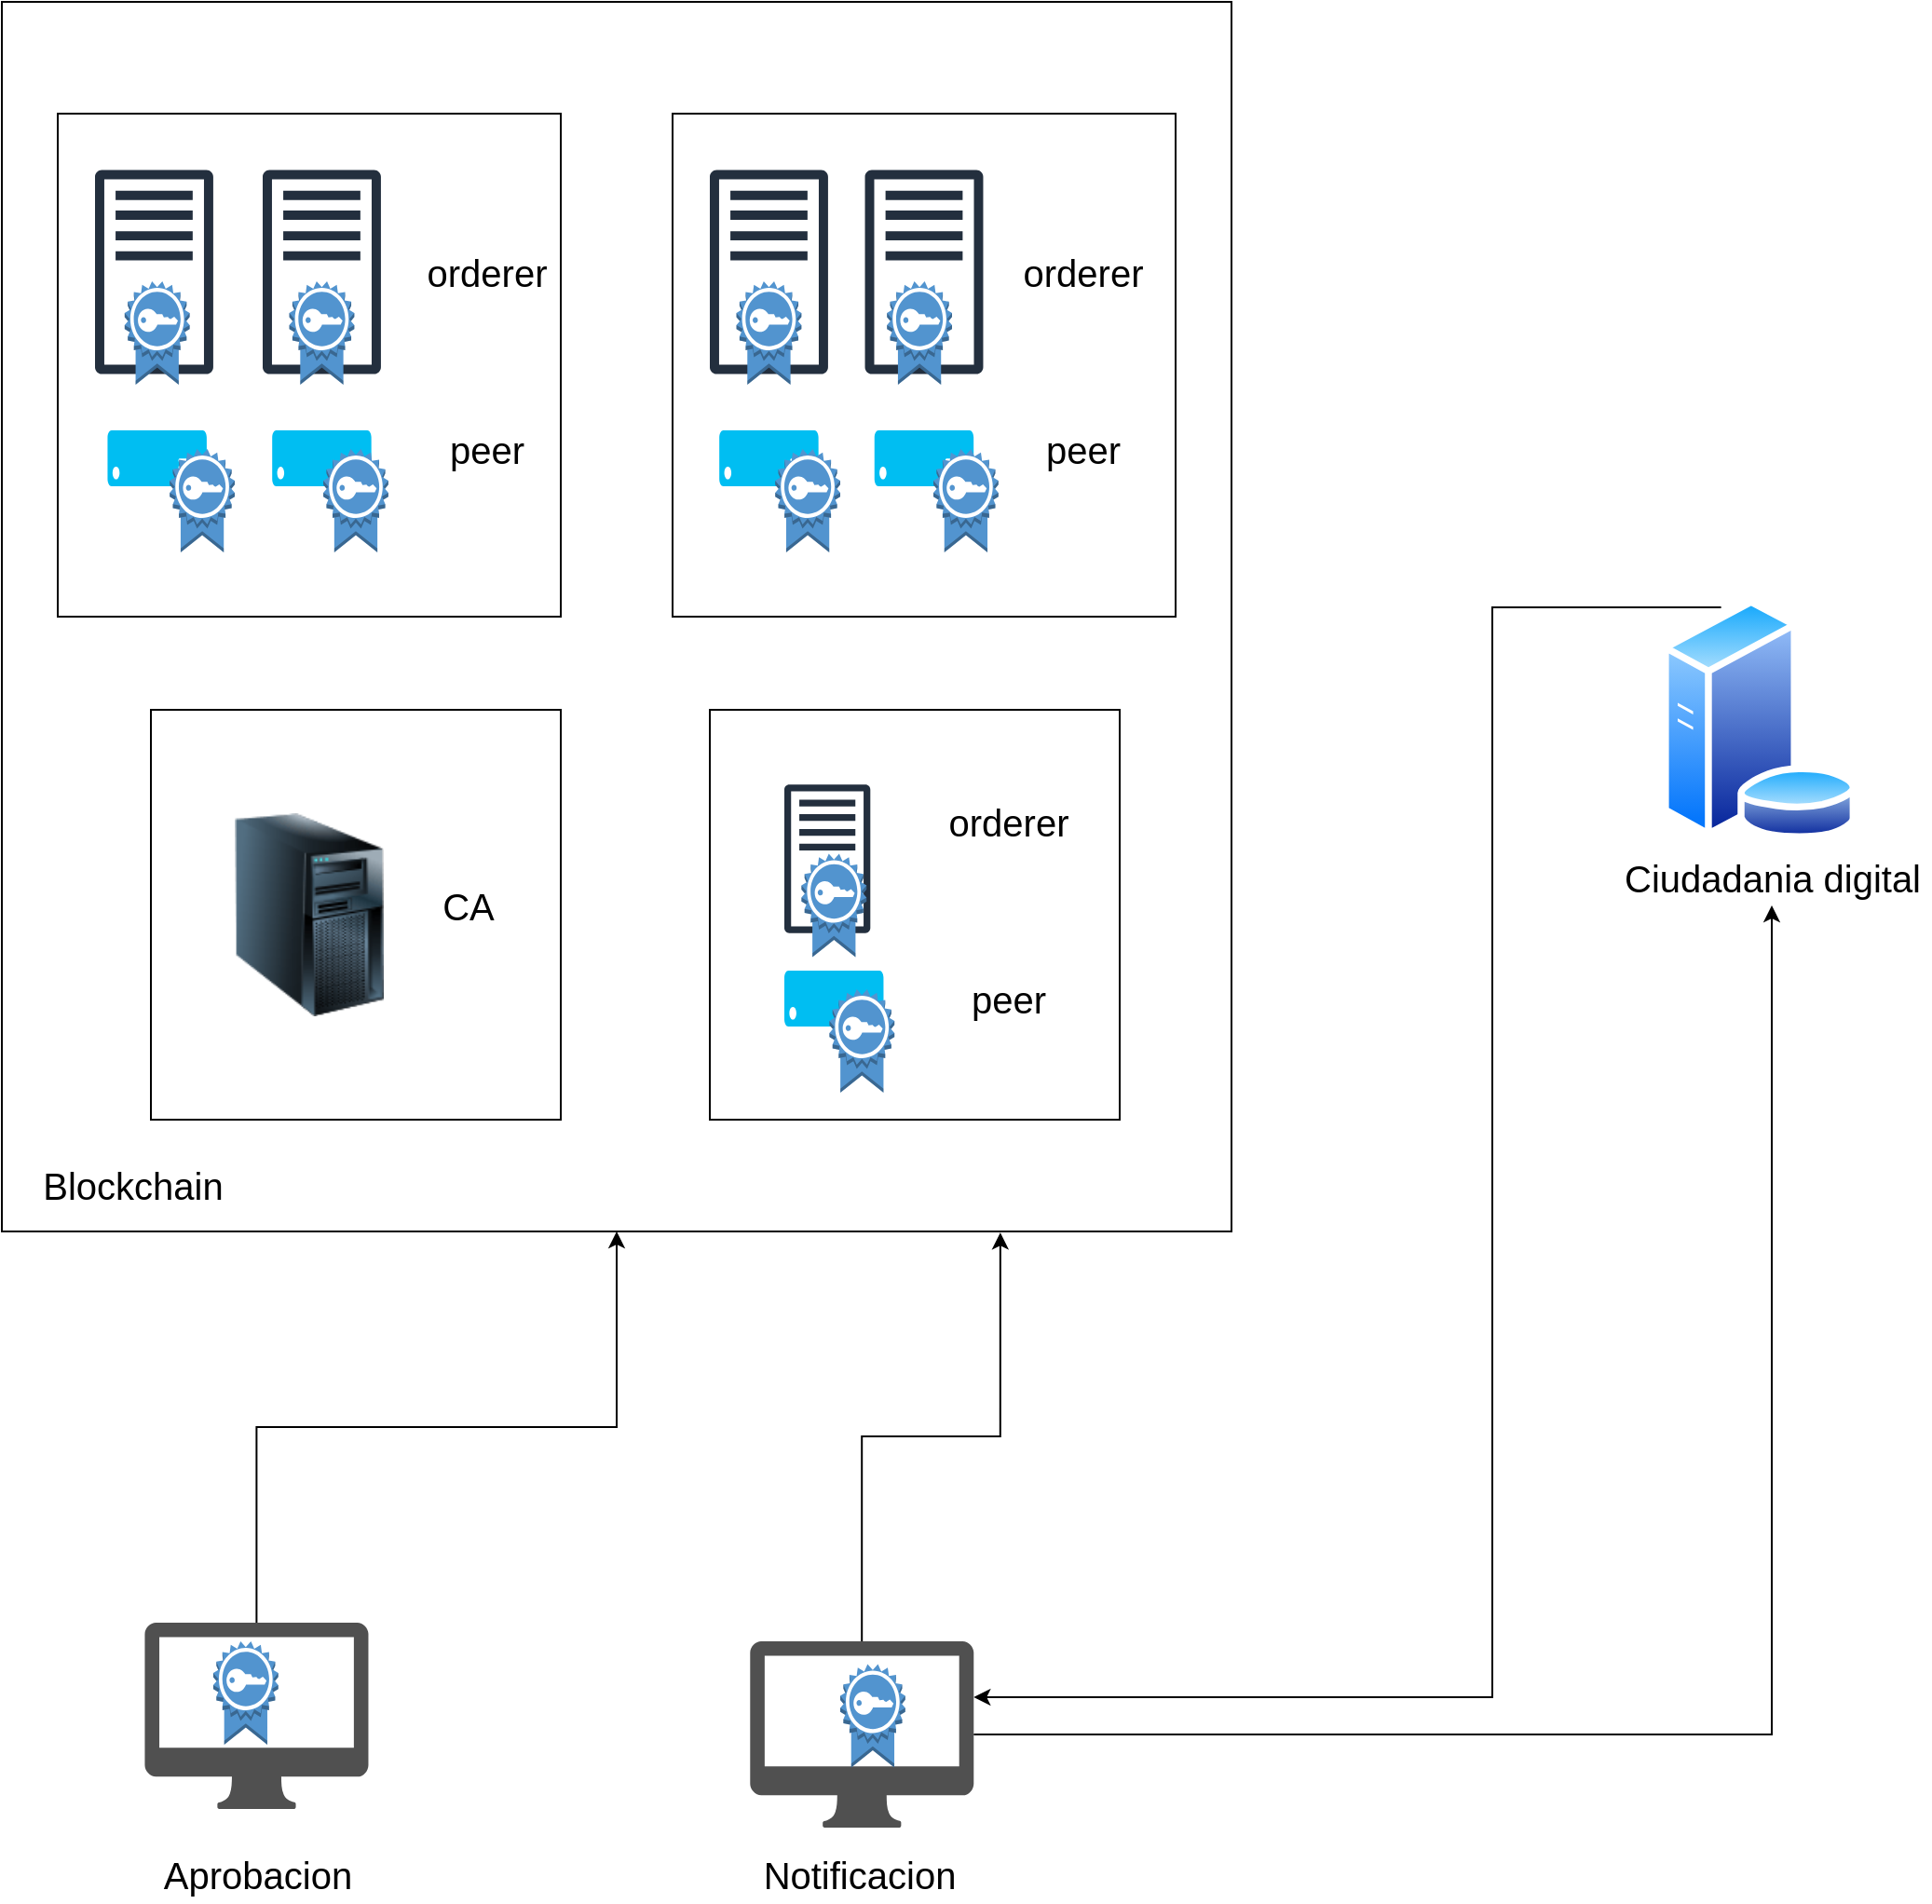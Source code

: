 <mxfile version="14.4.3" type="github">
  <diagram id="LeLp1ltLbhlh3DqvSOOj" name="Page-1">
    <mxGraphModel dx="2030" dy="981" grid="1" gridSize="10" guides="1" tooltips="1" connect="1" arrows="1" fold="1" page="1" pageScale="1" pageWidth="850" pageHeight="1100" math="0" shadow="0">
      <root>
        <mxCell id="0" />
        <mxCell id="1" parent="0" />
        <mxCell id="xrDvWu5LhmILpLoWPCTc-11" value="" style="whiteSpace=wrap;html=1;aspect=fixed;" vertex="1" parent="1">
          <mxGeometry x="50" y="30" width="660" height="660" as="geometry" />
        </mxCell>
        <mxCell id="xrDvWu5LhmILpLoWPCTc-12" value="" style="whiteSpace=wrap;html=1;aspect=fixed;" vertex="1" parent="1">
          <mxGeometry x="80" y="90" width="270" height="270" as="geometry" />
        </mxCell>
        <mxCell id="xrDvWu5LhmILpLoWPCTc-13" value="" style="outlineConnect=0;fontColor=#232F3E;gradientColor=none;fillColor=#232F3E;strokeColor=none;dashed=0;verticalLabelPosition=bottom;verticalAlign=top;align=center;html=1;fontSize=12;fontStyle=0;aspect=fixed;pointerEvents=1;shape=mxgraph.aws4.traditional_server;" vertex="1" parent="1">
          <mxGeometry x="100" y="120" width="63.46" height="110" as="geometry" />
        </mxCell>
        <mxCell id="xrDvWu5LhmILpLoWPCTc-14" value="" style="outlineConnect=0;fontColor=#232F3E;gradientColor=none;fillColor=#232F3E;strokeColor=none;dashed=0;verticalLabelPosition=bottom;verticalAlign=top;align=center;html=1;fontSize=12;fontStyle=0;aspect=fixed;pointerEvents=1;shape=mxgraph.aws4.traditional_server;" vertex="1" parent="1">
          <mxGeometry x="190" y="120" width="63.46" height="110" as="geometry" />
        </mxCell>
        <mxCell id="xrDvWu5LhmILpLoWPCTc-15" value="" style="whiteSpace=wrap;html=1;aspect=fixed;" vertex="1" parent="1">
          <mxGeometry x="430" y="410" width="220" height="220" as="geometry" />
        </mxCell>
        <mxCell id="xrDvWu5LhmILpLoWPCTc-16" value="" style="outlineConnect=0;fontColor=#232F3E;gradientColor=none;fillColor=#232F3E;strokeColor=none;dashed=0;verticalLabelPosition=bottom;verticalAlign=top;align=center;html=1;fontSize=12;fontStyle=0;aspect=fixed;pointerEvents=1;shape=mxgraph.aws4.traditional_server;" vertex="1" parent="1">
          <mxGeometry x="470" y="450" width="46.15" height="80" as="geometry" />
        </mxCell>
        <mxCell id="xrDvWu5LhmILpLoWPCTc-17" value="" style="verticalLabelPosition=bottom;html=1;verticalAlign=top;align=center;strokeColor=none;fillColor=#00BEF2;shape=mxgraph.azure.server;" vertex="1" parent="1">
          <mxGeometry x="106.73" y="260" width="53.27" height="30" as="geometry" />
        </mxCell>
        <mxCell id="xrDvWu5LhmILpLoWPCTc-18" value="" style="verticalLabelPosition=bottom;html=1;verticalAlign=top;align=center;strokeColor=none;fillColor=#00BEF2;shape=mxgraph.azure.server;" vertex="1" parent="1">
          <mxGeometry x="195.1" y="260" width="53.27" height="30" as="geometry" />
        </mxCell>
        <mxCell id="xrDvWu5LhmILpLoWPCTc-19" value="" style="whiteSpace=wrap;html=1;aspect=fixed;" vertex="1" parent="1">
          <mxGeometry x="410" y="90" width="270" height="270" as="geometry" />
        </mxCell>
        <mxCell id="xrDvWu5LhmILpLoWPCTc-20" value="" style="outlineConnect=0;fontColor=#232F3E;gradientColor=none;fillColor=#232F3E;strokeColor=none;dashed=0;verticalLabelPosition=bottom;verticalAlign=top;align=center;html=1;fontSize=12;fontStyle=0;aspect=fixed;pointerEvents=1;shape=mxgraph.aws4.traditional_server;" vertex="1" parent="1">
          <mxGeometry x="430" y="120" width="63.46" height="110" as="geometry" />
        </mxCell>
        <mxCell id="xrDvWu5LhmILpLoWPCTc-21" value="" style="outlineConnect=0;fontColor=#232F3E;gradientColor=none;fillColor=#232F3E;strokeColor=none;dashed=0;verticalLabelPosition=bottom;verticalAlign=top;align=center;html=1;fontSize=12;fontStyle=0;aspect=fixed;pointerEvents=1;shape=mxgraph.aws4.traditional_server;" vertex="1" parent="1">
          <mxGeometry x="513.27" y="120" width="63.46" height="110" as="geometry" />
        </mxCell>
        <mxCell id="xrDvWu5LhmILpLoWPCTc-22" value="" style="verticalLabelPosition=bottom;html=1;verticalAlign=top;align=center;strokeColor=none;fillColor=#00BEF2;shape=mxgraph.azure.server;" vertex="1" parent="1">
          <mxGeometry x="435.09" y="260" width="53.27" height="30" as="geometry" />
        </mxCell>
        <mxCell id="xrDvWu5LhmILpLoWPCTc-23" value="" style="verticalLabelPosition=bottom;html=1;verticalAlign=top;align=center;strokeColor=none;fillColor=#00BEF2;shape=mxgraph.azure.server;" vertex="1" parent="1">
          <mxGeometry x="518.37" y="260" width="53.27" height="30" as="geometry" />
        </mxCell>
        <mxCell id="xrDvWu5LhmILpLoWPCTc-24" value="" style="verticalLabelPosition=bottom;html=1;verticalAlign=top;align=center;strokeColor=none;fillColor=#00BEF2;shape=mxgraph.azure.server;" vertex="1" parent="1">
          <mxGeometry x="470" y="550" width="53.27" height="30" as="geometry" />
        </mxCell>
        <mxCell id="xrDvWu5LhmILpLoWPCTc-45" style="edgeStyle=orthogonalEdgeStyle;rounded=0;orthogonalLoop=1;jettySize=auto;html=1;fontSize=20;" edge="1" parent="1" source="xrDvWu5LhmILpLoWPCTc-25" target="xrDvWu5LhmILpLoWPCTc-39">
          <mxGeometry relative="1" as="geometry">
            <Array as="points">
              <mxPoint x="850" y="355" />
              <mxPoint x="850" y="940" />
            </Array>
          </mxGeometry>
        </mxCell>
        <mxCell id="xrDvWu5LhmILpLoWPCTc-25" value="" style="aspect=fixed;perimeter=ellipsePerimeter;html=1;align=center;shadow=0;dashed=0;spacingTop=3;image;image=img/lib/active_directory/database_server.svg;" vertex="1" parent="1">
          <mxGeometry x="940" y="350" width="106.6" height="130" as="geometry" />
        </mxCell>
        <mxCell id="xrDvWu5LhmILpLoWPCTc-41" style="edgeStyle=orthogonalEdgeStyle;rounded=0;orthogonalLoop=1;jettySize=auto;html=1;fontSize=20;" edge="1" parent="1" source="xrDvWu5LhmILpLoWPCTc-26" target="xrDvWu5LhmILpLoWPCTc-11">
          <mxGeometry relative="1" as="geometry" />
        </mxCell>
        <mxCell id="xrDvWu5LhmILpLoWPCTc-26" value="" style="pointerEvents=1;shadow=0;dashed=0;html=1;strokeColor=none;fillColor=#505050;labelPosition=center;verticalLabelPosition=bottom;verticalAlign=top;outlineConnect=0;align=center;shape=mxgraph.office.devices.mac_client;" vertex="1" parent="1">
          <mxGeometry x="126.73" y="900" width="120" height="100" as="geometry" />
        </mxCell>
        <mxCell id="xrDvWu5LhmILpLoWPCTc-27" value="Ciudadania digital" style="text;html=1;resizable=0;autosize=1;align=center;verticalAlign=middle;points=[];fillColor=none;strokeColor=none;rounded=0;fontSize=20;" vertex="1" parent="1">
          <mxGeometry x="915" y="485" width="170" height="30" as="geometry" />
        </mxCell>
        <mxCell id="xrDvWu5LhmILpLoWPCTc-28" value="Aprobacion" style="text;html=1;resizable=0;autosize=1;align=center;verticalAlign=middle;points=[];fillColor=none;strokeColor=none;rounded=0;fontSize=20;" vertex="1" parent="1">
          <mxGeometry x="126.73" y="1020" width="120" height="30" as="geometry" />
        </mxCell>
        <mxCell id="xrDvWu5LhmILpLoWPCTc-29" value="orderer" style="text;html=1;resizable=0;autosize=1;align=center;verticalAlign=middle;points=[];fillColor=none;strokeColor=none;rounded=0;fontSize=20;" vertex="1" parent="1">
          <mxGeometry x="550" y="455" width="80" height="30" as="geometry" />
        </mxCell>
        <mxCell id="xrDvWu5LhmILpLoWPCTc-30" value="peer" style="text;html=1;resizable=0;autosize=1;align=center;verticalAlign=middle;points=[];fillColor=none;strokeColor=none;rounded=0;fontSize=20;" vertex="1" parent="1">
          <mxGeometry x="560" y="550" width="60" height="30" as="geometry" />
        </mxCell>
        <mxCell id="xrDvWu5LhmILpLoWPCTc-33" value="orderer" style="text;html=1;resizable=0;autosize=1;align=center;verticalAlign=middle;points=[];fillColor=none;strokeColor=none;rounded=0;fontSize=20;" vertex="1" parent="1">
          <mxGeometry x="270" y="160" width="80" height="30" as="geometry" />
        </mxCell>
        <mxCell id="xrDvWu5LhmILpLoWPCTc-34" value="peer" style="text;html=1;resizable=0;autosize=1;align=center;verticalAlign=middle;points=[];fillColor=none;strokeColor=none;rounded=0;fontSize=20;" vertex="1" parent="1">
          <mxGeometry x="280" y="255" width="60" height="30" as="geometry" />
        </mxCell>
        <mxCell id="xrDvWu5LhmILpLoWPCTc-35" value="orderer" style="text;html=1;resizable=0;autosize=1;align=center;verticalAlign=middle;points=[];fillColor=none;strokeColor=none;rounded=0;fontSize=20;" vertex="1" parent="1">
          <mxGeometry x="590" y="160" width="80" height="30" as="geometry" />
        </mxCell>
        <mxCell id="xrDvWu5LhmILpLoWPCTc-36" value="peer" style="text;html=1;resizable=0;autosize=1;align=center;verticalAlign=middle;points=[];fillColor=none;strokeColor=none;rounded=0;fontSize=20;" vertex="1" parent="1">
          <mxGeometry x="600" y="255" width="60" height="30" as="geometry" />
        </mxCell>
        <mxCell id="xrDvWu5LhmILpLoWPCTc-37" value="Blockchain" style="text;html=1;resizable=0;autosize=1;align=center;verticalAlign=middle;points=[];fillColor=none;strokeColor=none;rounded=0;fontSize=20;" vertex="1" parent="1">
          <mxGeometry x="65" y="650" width="110" height="30" as="geometry" />
        </mxCell>
        <mxCell id="xrDvWu5LhmILpLoWPCTc-42" style="edgeStyle=orthogonalEdgeStyle;rounded=0;orthogonalLoop=1;jettySize=auto;html=1;entryX=0.812;entryY=1.001;entryDx=0;entryDy=0;entryPerimeter=0;fontSize=20;" edge="1" parent="1" source="xrDvWu5LhmILpLoWPCTc-39" target="xrDvWu5LhmILpLoWPCTc-11">
          <mxGeometry relative="1" as="geometry" />
        </mxCell>
        <mxCell id="xrDvWu5LhmILpLoWPCTc-43" style="edgeStyle=orthogonalEdgeStyle;rounded=0;orthogonalLoop=1;jettySize=auto;html=1;fontSize=20;" edge="1" parent="1" source="xrDvWu5LhmILpLoWPCTc-39" target="xrDvWu5LhmILpLoWPCTc-27">
          <mxGeometry relative="1" as="geometry" />
        </mxCell>
        <mxCell id="xrDvWu5LhmILpLoWPCTc-39" value="" style="pointerEvents=1;shadow=0;dashed=0;html=1;strokeColor=none;fillColor=#505050;labelPosition=center;verticalLabelPosition=bottom;verticalAlign=top;outlineConnect=0;align=center;shape=mxgraph.office.devices.mac_client;" vertex="1" parent="1">
          <mxGeometry x="451.64" y="910" width="120" height="100" as="geometry" />
        </mxCell>
        <mxCell id="xrDvWu5LhmILpLoWPCTc-40" value="Notificacion&lt;br&gt;" style="text;html=1;resizable=0;autosize=1;align=center;verticalAlign=middle;points=[];fillColor=none;strokeColor=none;rounded=0;fontSize=20;" vertex="1" parent="1">
          <mxGeometry x="450" y="1020" width="120" height="30" as="geometry" />
        </mxCell>
        <mxCell id="xrDvWu5LhmILpLoWPCTc-46" value="" style="whiteSpace=wrap;html=1;aspect=fixed;" vertex="1" parent="1">
          <mxGeometry x="130" y="410" width="220" height="220" as="geometry" />
        </mxCell>
        <mxCell id="xrDvWu5LhmILpLoWPCTc-49" value="CA" style="text;html=1;resizable=0;autosize=1;align=center;verticalAlign=middle;points=[];fillColor=none;strokeColor=none;rounded=0;fontSize=20;" vertex="1" parent="1">
          <mxGeometry x="280" y="500" width="40" height="30" as="geometry" />
        </mxCell>
        <mxCell id="xrDvWu5LhmILpLoWPCTc-51" value="" style="image;html=1;image=img/lib/clip_art/computers/Server_Tower_128x128.png;fontSize=20;" vertex="1" parent="1">
          <mxGeometry x="175" y="435" width="80" height="170" as="geometry" />
        </mxCell>
        <mxCell id="xrDvWu5LhmILpLoWPCTc-53" value="" style="outlineConnect=0;dashed=0;verticalLabelPosition=bottom;verticalAlign=top;align=center;html=1;shape=mxgraph.aws3.certificate;fillColor=#5294CF;gradientColor=none;fontSize=20;" vertex="1" parent="1">
          <mxGeometry x="494.19" y="560" width="34.91" height="55.5" as="geometry" />
        </mxCell>
        <mxCell id="xrDvWu5LhmILpLoWPCTc-54" value="" style="outlineConnect=0;dashed=0;verticalLabelPosition=bottom;verticalAlign=top;align=center;html=1;shape=mxgraph.aws3.certificate;fillColor=#5294CF;gradientColor=none;fontSize=20;" vertex="1" parent="1">
          <mxGeometry x="479.18" y="487.25" width="34.91" height="55.5" as="geometry" />
        </mxCell>
        <mxCell id="xrDvWu5LhmILpLoWPCTc-55" value="" style="outlineConnect=0;dashed=0;verticalLabelPosition=bottom;verticalAlign=top;align=center;html=1;shape=mxgraph.aws3.certificate;fillColor=#5294CF;gradientColor=none;fontSize=20;" vertex="1" parent="1">
          <mxGeometry x="163.46" y="910" width="34.91" height="55.5" as="geometry" />
        </mxCell>
        <mxCell id="xrDvWu5LhmILpLoWPCTc-56" value="" style="outlineConnect=0;dashed=0;verticalLabelPosition=bottom;verticalAlign=top;align=center;html=1;shape=mxgraph.aws3.certificate;fillColor=#5294CF;gradientColor=none;fontSize=20;" vertex="1" parent="1">
          <mxGeometry x="500" y="922.25" width="34.91" height="55.5" as="geometry" />
        </mxCell>
        <mxCell id="xrDvWu5LhmILpLoWPCTc-57" value="" style="outlineConnect=0;dashed=0;verticalLabelPosition=bottom;verticalAlign=top;align=center;html=1;shape=mxgraph.aws3.certificate;fillColor=#5294CF;gradientColor=none;fontSize=20;" vertex="1" parent="1">
          <mxGeometry x="550" y="270" width="34.91" height="55.5" as="geometry" />
        </mxCell>
        <mxCell id="xrDvWu5LhmILpLoWPCTc-58" value="" style="outlineConnect=0;dashed=0;verticalLabelPosition=bottom;verticalAlign=top;align=center;html=1;shape=mxgraph.aws3.certificate;fillColor=#5294CF;gradientColor=none;fontSize=20;" vertex="1" parent="1">
          <mxGeometry x="465.09" y="270" width="34.91" height="55.5" as="geometry" />
        </mxCell>
        <mxCell id="xrDvWu5LhmILpLoWPCTc-59" value="" style="outlineConnect=0;dashed=0;verticalLabelPosition=bottom;verticalAlign=top;align=center;html=1;shape=mxgraph.aws3.certificate;fillColor=#5294CF;gradientColor=none;fontSize=20;" vertex="1" parent="1">
          <mxGeometry x="444.27" y="180" width="34.91" height="55.5" as="geometry" />
        </mxCell>
        <mxCell id="xrDvWu5LhmILpLoWPCTc-60" value="" style="outlineConnect=0;dashed=0;verticalLabelPosition=bottom;verticalAlign=top;align=center;html=1;shape=mxgraph.aws3.certificate;fillColor=#5294CF;gradientColor=none;fontSize=20;" vertex="1" parent="1">
          <mxGeometry x="525.09" y="180" width="34.91" height="55.5" as="geometry" />
        </mxCell>
        <mxCell id="xrDvWu5LhmILpLoWPCTc-61" value="" style="outlineConnect=0;dashed=0;verticalLabelPosition=bottom;verticalAlign=top;align=center;html=1;shape=mxgraph.aws3.certificate;fillColor=#5294CF;gradientColor=none;fontSize=20;" vertex="1" parent="1">
          <mxGeometry x="204.28" y="180" width="34.91" height="55.5" as="geometry" />
        </mxCell>
        <mxCell id="xrDvWu5LhmILpLoWPCTc-62" value="" style="outlineConnect=0;dashed=0;verticalLabelPosition=bottom;verticalAlign=top;align=center;html=1;shape=mxgraph.aws3.certificate;fillColor=#5294CF;gradientColor=none;fontSize=20;" vertex="1" parent="1">
          <mxGeometry x="115.91" y="180" width="34.91" height="55.5" as="geometry" />
        </mxCell>
        <mxCell id="xrDvWu5LhmILpLoWPCTc-64" value="" style="outlineConnect=0;dashed=0;verticalLabelPosition=bottom;verticalAlign=top;align=center;html=1;shape=mxgraph.aws3.certificate;fillColor=#5294CF;gradientColor=none;fontSize=20;" vertex="1" parent="1">
          <mxGeometry x="140.09" y="270" width="34.91" height="55.5" as="geometry" />
        </mxCell>
        <mxCell id="xrDvWu5LhmILpLoWPCTc-65" value="" style="outlineConnect=0;dashed=0;verticalLabelPosition=bottom;verticalAlign=top;align=center;html=1;shape=mxgraph.aws3.certificate;fillColor=#5294CF;gradientColor=none;fontSize=20;" vertex="1" parent="1">
          <mxGeometry x="222.54" y="270" width="34.91" height="55.5" as="geometry" />
        </mxCell>
      </root>
    </mxGraphModel>
  </diagram>
</mxfile>
